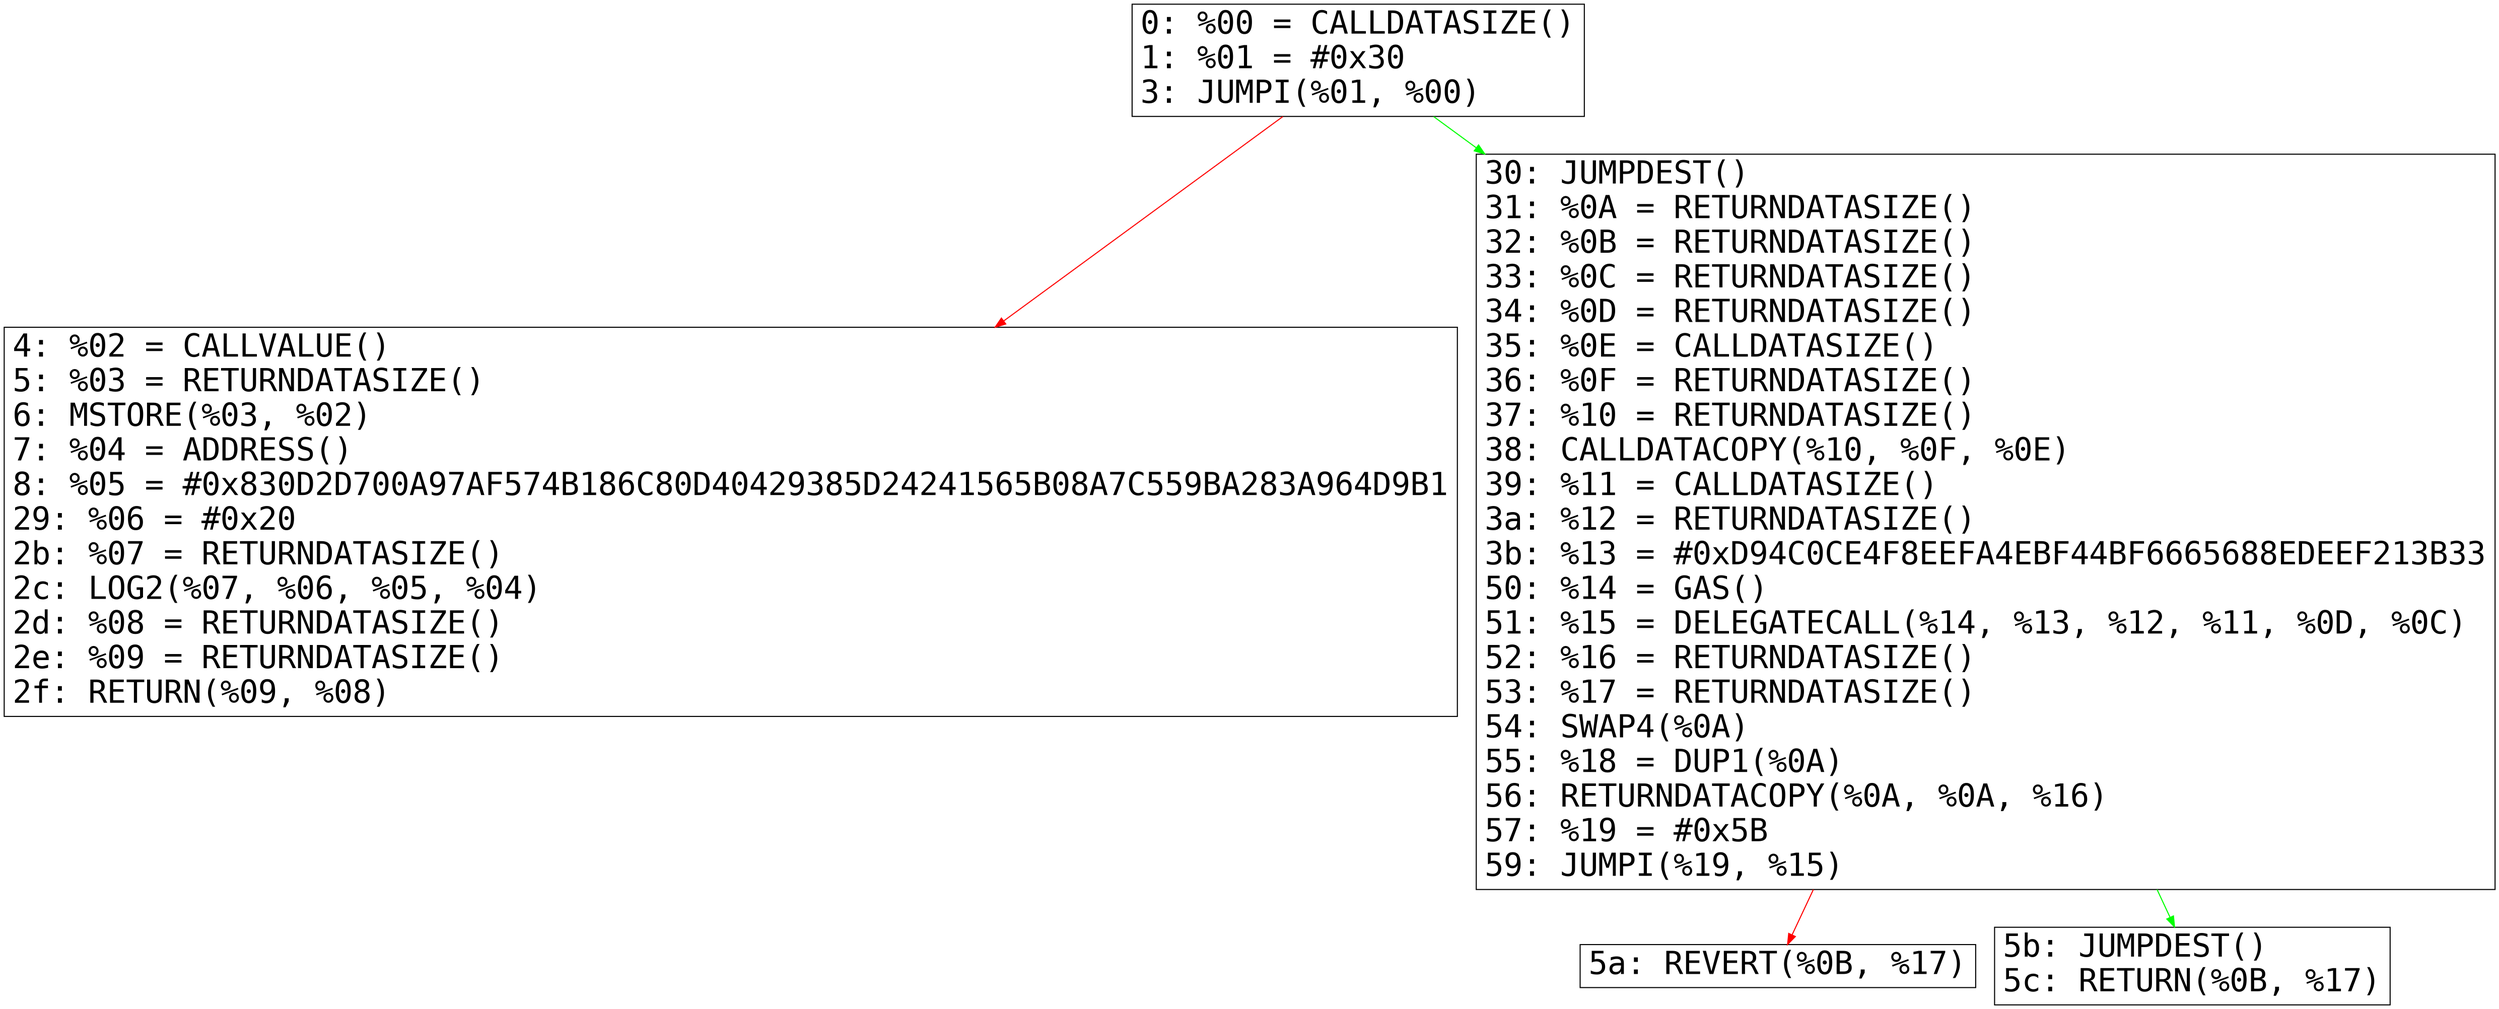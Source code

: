 digraph "graph.cfg.gv" {
	subgraph global {
		node [fontname=Courier fontsize=30.0 rank=same shape=box]
		block_0 [label="0: %00 = CALLDATASIZE()\l1: %01 = #0x30\l3: JUMPI(%01, %00)\l"]
		block_4 [label="4: %02 = CALLVALUE()\l5: %03 = RETURNDATASIZE()\l6: MSTORE(%03, %02)\l7: %04 = ADDRESS()\l8: %05 = #0x830D2D700A97AF574B186C80D40429385D24241565B08A7C559BA283A964D9B1\l29: %06 = #0x20\l2b: %07 = RETURNDATASIZE()\l2c: LOG2(%07, %06, %05, %04)\l2d: %08 = RETURNDATASIZE()\l2e: %09 = RETURNDATASIZE()\l2f: RETURN(%09, %08)\l"]
		block_30 [label="30: JUMPDEST()\l31: %0A = RETURNDATASIZE()\l32: %0B = RETURNDATASIZE()\l33: %0C = RETURNDATASIZE()\l34: %0D = RETURNDATASIZE()\l35: %0E = CALLDATASIZE()\l36: %0F = RETURNDATASIZE()\l37: %10 = RETURNDATASIZE()\l38: CALLDATACOPY(%10, %0F, %0E)\l39: %11 = CALLDATASIZE()\l3a: %12 = RETURNDATASIZE()\l3b: %13 = #0xD94C0CE4F8EEFA4EBF44BF6665688EDEEF213B33\l50: %14 = GAS()\l51: %15 = DELEGATECALL(%14, %13, %12, %11, %0D, %0C)\l52: %16 = RETURNDATASIZE()\l53: %17 = RETURNDATASIZE()\l54: SWAP4(%0A)\l55: %18 = DUP1(%0A)\l56: RETURNDATACOPY(%0A, %0A, %16)\l57: %19 = #0x5B\l59: JUMPI(%19, %15)\l"]
		block_5a [label="5a: REVERT(%0B, %17)\l"]
		block_5b [label="5b: JUMPDEST()\l5c: RETURN(%0B, %17)\l"]
	}
	block_30 -> block_5a [color=red]
	block_30 -> block_5b [color=green]
	block_0 -> block_4 [color=red]
	block_0 -> block_30 [color=green]
}
